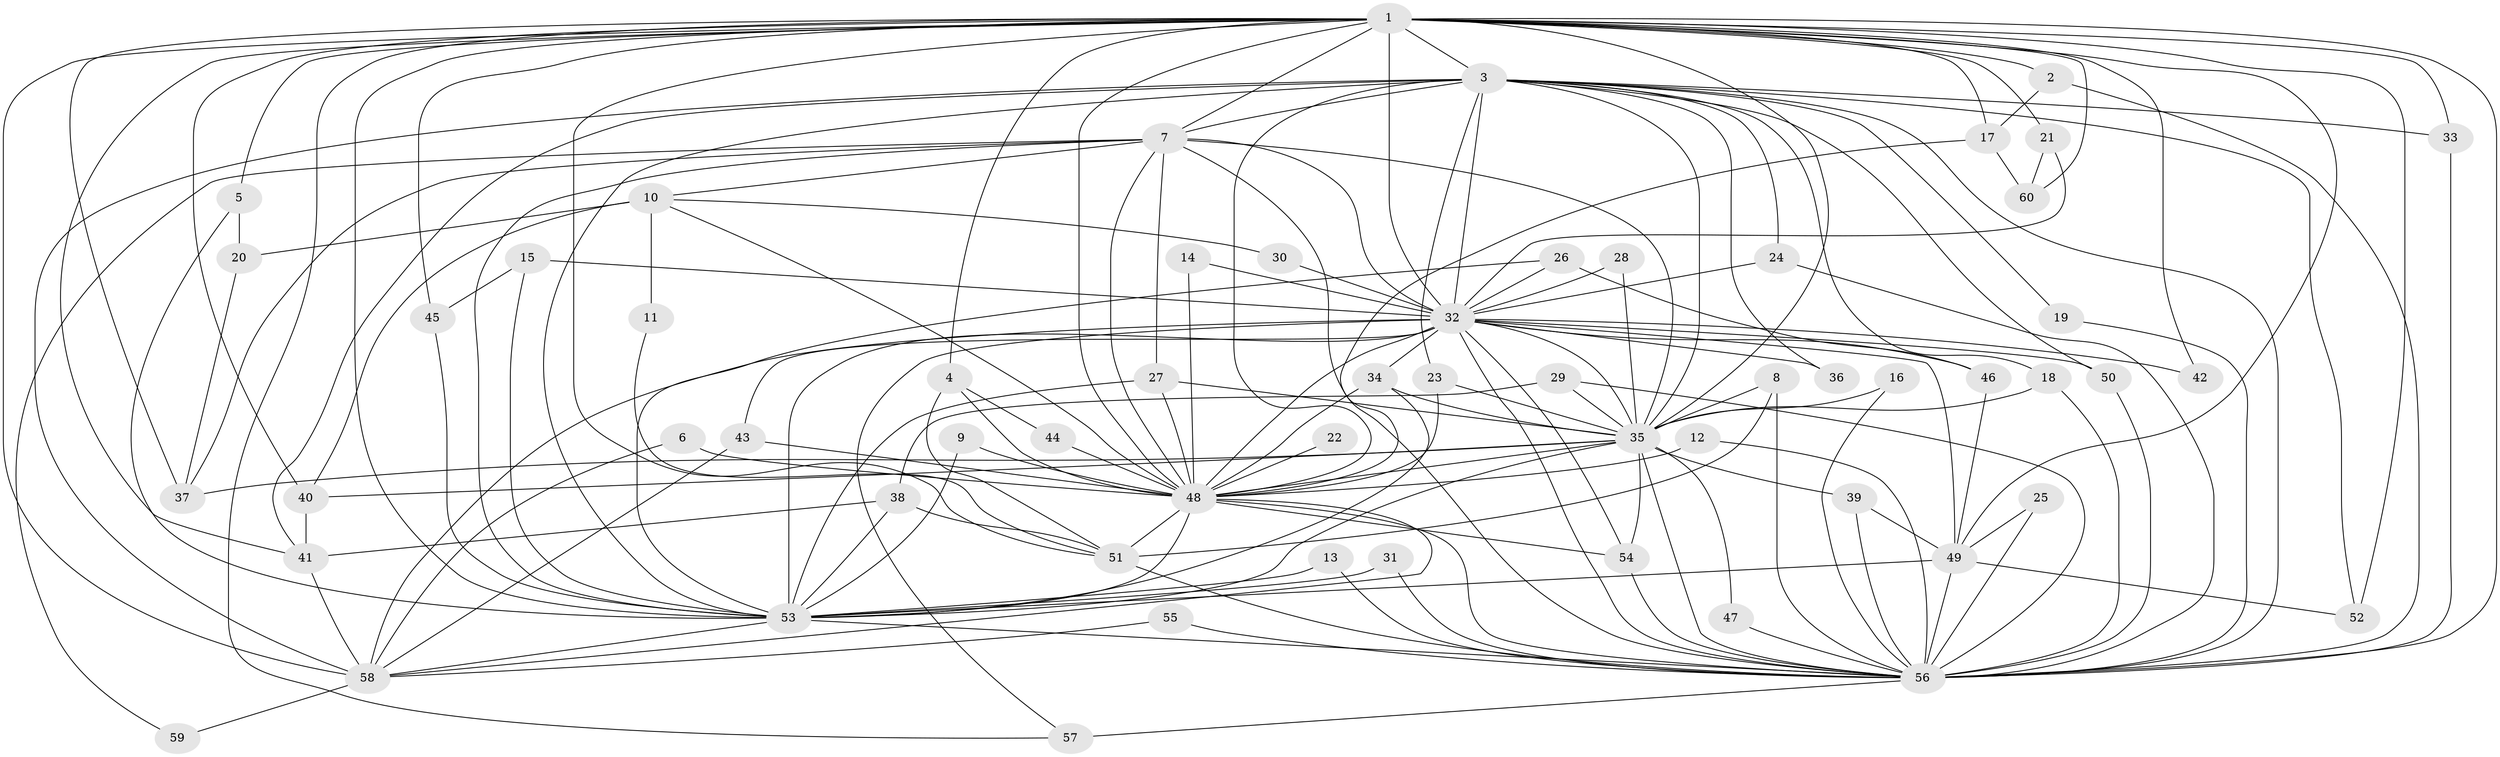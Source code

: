 // original degree distribution, {24: 0.008333333333333333, 31: 0.008333333333333333, 16: 0.008333333333333333, 30: 0.016666666666666666, 13: 0.008333333333333333, 25: 0.008333333333333333, 17: 0.008333333333333333, 35: 0.008333333333333333, 14: 0.008333333333333333, 9: 0.008333333333333333, 7: 0.016666666666666666, 3: 0.25833333333333336, 8: 0.008333333333333333, 4: 0.075, 2: 0.5416666666666666, 5: 0.008333333333333333}
// Generated by graph-tools (version 1.1) at 2025/01/03/09/25 03:01:20]
// undirected, 60 vertices, 165 edges
graph export_dot {
graph [start="1"]
  node [color=gray90,style=filled];
  1;
  2;
  3;
  4;
  5;
  6;
  7;
  8;
  9;
  10;
  11;
  12;
  13;
  14;
  15;
  16;
  17;
  18;
  19;
  20;
  21;
  22;
  23;
  24;
  25;
  26;
  27;
  28;
  29;
  30;
  31;
  32;
  33;
  34;
  35;
  36;
  37;
  38;
  39;
  40;
  41;
  42;
  43;
  44;
  45;
  46;
  47;
  48;
  49;
  50;
  51;
  52;
  53;
  54;
  55;
  56;
  57;
  58;
  59;
  60;
  1 -- 2 [weight=1.0];
  1 -- 3 [weight=4.0];
  1 -- 4 [weight=1.0];
  1 -- 5 [weight=1.0];
  1 -- 7 [weight=3.0];
  1 -- 17 [weight=1.0];
  1 -- 21 [weight=1.0];
  1 -- 32 [weight=4.0];
  1 -- 33 [weight=1.0];
  1 -- 35 [weight=4.0];
  1 -- 37 [weight=1.0];
  1 -- 40 [weight=1.0];
  1 -- 41 [weight=1.0];
  1 -- 42 [weight=1.0];
  1 -- 45 [weight=1.0];
  1 -- 48 [weight=4.0];
  1 -- 49 [weight=1.0];
  1 -- 51 [weight=1.0];
  1 -- 52 [weight=2.0];
  1 -- 53 [weight=3.0];
  1 -- 56 [weight=2.0];
  1 -- 57 [weight=1.0];
  1 -- 58 [weight=1.0];
  1 -- 60 [weight=1.0];
  2 -- 17 [weight=1.0];
  2 -- 56 [weight=1.0];
  3 -- 7 [weight=2.0];
  3 -- 18 [weight=1.0];
  3 -- 19 [weight=1.0];
  3 -- 23 [weight=1.0];
  3 -- 24 [weight=1.0];
  3 -- 32 [weight=3.0];
  3 -- 33 [weight=1.0];
  3 -- 35 [weight=2.0];
  3 -- 36 [weight=1.0];
  3 -- 41 [weight=1.0];
  3 -- 48 [weight=2.0];
  3 -- 50 [weight=2.0];
  3 -- 52 [weight=1.0];
  3 -- 53 [weight=2.0];
  3 -- 56 [weight=4.0];
  3 -- 58 [weight=1.0];
  4 -- 44 [weight=1.0];
  4 -- 48 [weight=1.0];
  4 -- 51 [weight=1.0];
  5 -- 20 [weight=1.0];
  5 -- 53 [weight=1.0];
  6 -- 48 [weight=1.0];
  6 -- 58 [weight=1.0];
  7 -- 10 [weight=2.0];
  7 -- 27 [weight=1.0];
  7 -- 32 [weight=1.0];
  7 -- 35 [weight=1.0];
  7 -- 37 [weight=2.0];
  7 -- 48 [weight=1.0];
  7 -- 53 [weight=1.0];
  7 -- 56 [weight=1.0];
  7 -- 59 [weight=1.0];
  8 -- 35 [weight=1.0];
  8 -- 51 [weight=1.0];
  8 -- 56 [weight=1.0];
  9 -- 48 [weight=1.0];
  9 -- 53 [weight=1.0];
  10 -- 11 [weight=1.0];
  10 -- 20 [weight=1.0];
  10 -- 30 [weight=1.0];
  10 -- 40 [weight=1.0];
  10 -- 48 [weight=1.0];
  11 -- 51 [weight=1.0];
  12 -- 48 [weight=1.0];
  12 -- 56 [weight=1.0];
  13 -- 53 [weight=1.0];
  13 -- 56 [weight=1.0];
  14 -- 32 [weight=1.0];
  14 -- 48 [weight=1.0];
  15 -- 32 [weight=1.0];
  15 -- 45 [weight=1.0];
  15 -- 53 [weight=1.0];
  16 -- 35 [weight=1.0];
  16 -- 56 [weight=1.0];
  17 -- 48 [weight=1.0];
  17 -- 60 [weight=1.0];
  18 -- 35 [weight=1.0];
  18 -- 56 [weight=1.0];
  19 -- 56 [weight=1.0];
  20 -- 37 [weight=1.0];
  21 -- 32 [weight=1.0];
  21 -- 60 [weight=1.0];
  22 -- 48 [weight=1.0];
  23 -- 35 [weight=1.0];
  23 -- 48 [weight=1.0];
  24 -- 32 [weight=1.0];
  24 -- 56 [weight=1.0];
  25 -- 49 [weight=1.0];
  25 -- 56 [weight=1.0];
  26 -- 32 [weight=1.0];
  26 -- 46 [weight=1.0];
  26 -- 53 [weight=1.0];
  27 -- 35 [weight=1.0];
  27 -- 48 [weight=1.0];
  27 -- 53 [weight=1.0];
  28 -- 32 [weight=1.0];
  28 -- 35 [weight=1.0];
  29 -- 35 [weight=1.0];
  29 -- 38 [weight=1.0];
  29 -- 56 [weight=2.0];
  30 -- 32 [weight=1.0];
  31 -- 53 [weight=1.0];
  31 -- 56 [weight=1.0];
  32 -- 34 [weight=1.0];
  32 -- 35 [weight=1.0];
  32 -- 36 [weight=1.0];
  32 -- 42 [weight=2.0];
  32 -- 43 [weight=1.0];
  32 -- 46 [weight=1.0];
  32 -- 48 [weight=1.0];
  32 -- 49 [weight=1.0];
  32 -- 50 [weight=1.0];
  32 -- 53 [weight=1.0];
  32 -- 54 [weight=1.0];
  32 -- 56 [weight=1.0];
  32 -- 57 [weight=1.0];
  32 -- 58 [weight=1.0];
  33 -- 56 [weight=1.0];
  34 -- 35 [weight=1.0];
  34 -- 48 [weight=1.0];
  34 -- 53 [weight=1.0];
  35 -- 37 [weight=1.0];
  35 -- 39 [weight=1.0];
  35 -- 40 [weight=1.0];
  35 -- 47 [weight=1.0];
  35 -- 48 [weight=1.0];
  35 -- 53 [weight=2.0];
  35 -- 54 [weight=1.0];
  35 -- 56 [weight=1.0];
  38 -- 41 [weight=1.0];
  38 -- 51 [weight=1.0];
  38 -- 53 [weight=1.0];
  39 -- 49 [weight=1.0];
  39 -- 56 [weight=1.0];
  40 -- 41 [weight=1.0];
  41 -- 58 [weight=1.0];
  43 -- 48 [weight=1.0];
  43 -- 58 [weight=1.0];
  44 -- 48 [weight=2.0];
  45 -- 53 [weight=1.0];
  46 -- 49 [weight=1.0];
  47 -- 56 [weight=1.0];
  48 -- 51 [weight=1.0];
  48 -- 53 [weight=1.0];
  48 -- 54 [weight=2.0];
  48 -- 56 [weight=1.0];
  48 -- 58 [weight=1.0];
  49 -- 52 [weight=1.0];
  49 -- 53 [weight=1.0];
  49 -- 56 [weight=1.0];
  50 -- 56 [weight=1.0];
  51 -- 56 [weight=1.0];
  53 -- 56 [weight=1.0];
  53 -- 58 [weight=1.0];
  54 -- 56 [weight=1.0];
  55 -- 56 [weight=1.0];
  55 -- 58 [weight=1.0];
  56 -- 57 [weight=1.0];
  58 -- 59 [weight=1.0];
}
